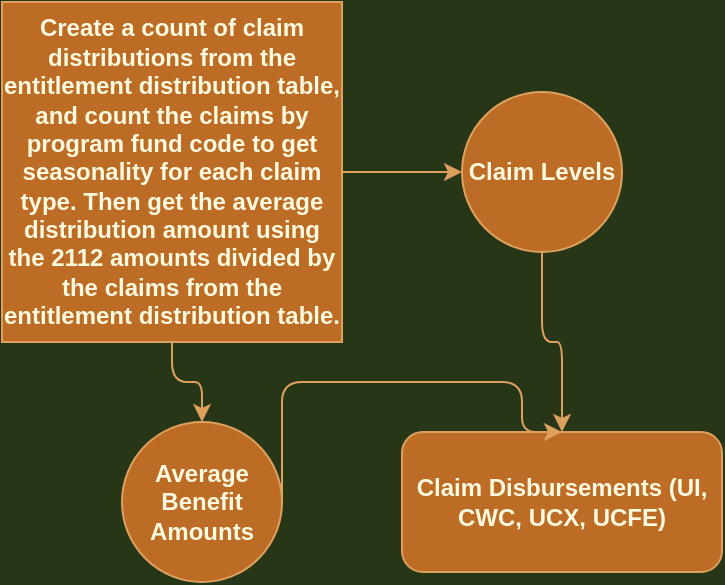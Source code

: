<mxfile version="20.1.1" type="github">
  <diagram id="C5RBs43oDa-KdzZeNtuy" name="Page-1">
    <mxGraphModel dx="1038" dy="547" grid="1" gridSize="10" guides="1" tooltips="1" connect="1" arrows="1" fold="1" page="1" pageScale="1" pageWidth="827" pageHeight="1169" background="#283618" math="0" shadow="0">
      <root>
        <mxCell id="WIyWlLk6GJQsqaUBKTNV-0" />
        <mxCell id="WIyWlLk6GJQsqaUBKTNV-1" parent="WIyWlLk6GJQsqaUBKTNV-0" />
        <mxCell id="WIyWlLk6GJQsqaUBKTNV-3" value="&lt;b&gt;Claim Disbursements (UI, CWC, UCX, UCFE)&lt;/b&gt;" style="rounded=1;whiteSpace=wrap;html=1;fontSize=12;glass=0;strokeWidth=1;shadow=0;fillColor=#BC6C25;strokeColor=#DDA15E;fontColor=#FEFAE0;" parent="WIyWlLk6GJQsqaUBKTNV-1" vertex="1">
          <mxGeometry x="210" y="235" width="160" height="70" as="geometry" />
        </mxCell>
        <mxCell id="bWDST8uhisJoDBvzoeGQ-3" value="" style="edgeStyle=orthogonalEdgeStyle;curved=0;rounded=1;sketch=0;orthogonalLoop=1;jettySize=auto;html=1;fontColor=#FEFAE0;strokeColor=#DDA15E;fillColor=#BC6C25;entryX=0.5;entryY=0;entryDx=0;entryDy=0;exitX=1;exitY=0.5;exitDx=0;exitDy=0;" edge="1" parent="WIyWlLk6GJQsqaUBKTNV-1" source="bWDST8uhisJoDBvzoeGQ-0" target="WIyWlLk6GJQsqaUBKTNV-3">
          <mxGeometry relative="1" as="geometry">
            <mxPoint x="470" y="200" as="targetPoint" />
            <Array as="points">
              <mxPoint x="150" y="210" />
              <mxPoint x="270" y="210" />
              <mxPoint x="270" y="235" />
            </Array>
          </mxGeometry>
        </mxCell>
        <mxCell id="bWDST8uhisJoDBvzoeGQ-0" value="&lt;b&gt;Average Benefit Amounts&lt;/b&gt;" style="ellipse;whiteSpace=wrap;html=1;aspect=fixed;rounded=0;sketch=0;fontColor=#FEFAE0;strokeColor=#DDA15E;fillColor=#BC6C25;" vertex="1" parent="WIyWlLk6GJQsqaUBKTNV-1">
          <mxGeometry x="70" y="230" width="80" height="80" as="geometry" />
        </mxCell>
        <mxCell id="bWDST8uhisJoDBvzoeGQ-4" value="" style="edgeStyle=orthogonalEdgeStyle;curved=0;rounded=1;sketch=0;orthogonalLoop=1;jettySize=auto;html=1;fontColor=#FEFAE0;strokeColor=#DDA15E;fillColor=#BC6C25;" edge="1" parent="WIyWlLk6GJQsqaUBKTNV-1" source="bWDST8uhisJoDBvzoeGQ-1" target="WIyWlLk6GJQsqaUBKTNV-3">
          <mxGeometry relative="1" as="geometry" />
        </mxCell>
        <mxCell id="bWDST8uhisJoDBvzoeGQ-1" value="&lt;b&gt;Claim Levels&lt;/b&gt;" style="ellipse;whiteSpace=wrap;html=1;aspect=fixed;rounded=0;sketch=0;fontColor=#FEFAE0;strokeColor=#DDA15E;fillColor=#BC6C25;" vertex="1" parent="WIyWlLk6GJQsqaUBKTNV-1">
          <mxGeometry x="240" y="65" width="80" height="80" as="geometry" />
        </mxCell>
        <mxCell id="bWDST8uhisJoDBvzoeGQ-7" value="" style="edgeStyle=orthogonalEdgeStyle;curved=0;rounded=1;sketch=0;orthogonalLoop=1;jettySize=auto;html=1;fontColor=#FEFAE0;strokeColor=#DDA15E;fillColor=#BC6C25;" edge="1" parent="WIyWlLk6GJQsqaUBKTNV-1" source="bWDST8uhisJoDBvzoeGQ-5" target="bWDST8uhisJoDBvzoeGQ-1">
          <mxGeometry relative="1" as="geometry" />
        </mxCell>
        <mxCell id="bWDST8uhisJoDBvzoeGQ-8" value="" style="edgeStyle=orthogonalEdgeStyle;curved=0;rounded=1;sketch=0;orthogonalLoop=1;jettySize=auto;html=1;fontColor=#FEFAE0;strokeColor=#DDA15E;fillColor=#BC6C25;" edge="1" parent="WIyWlLk6GJQsqaUBKTNV-1" source="bWDST8uhisJoDBvzoeGQ-5" target="bWDST8uhisJoDBvzoeGQ-0">
          <mxGeometry relative="1" as="geometry" />
        </mxCell>
        <mxCell id="bWDST8uhisJoDBvzoeGQ-5" value="&lt;b&gt;Create a count of claim distributions from the entitlement distribution table, and count the claims by program fund code to get seasonality for each claim type. Then get the average distribution amount using the 2112 amounts divided by the claims from the entitlement distribution table.&lt;/b&gt;" style="whiteSpace=wrap;html=1;fillColor=#BC6C25;strokeColor=#DDA15E;fontColor=#FEFAE0;rounded=0;sketch=0;" vertex="1" parent="WIyWlLk6GJQsqaUBKTNV-1">
          <mxGeometry x="10" y="20" width="170" height="170" as="geometry" />
        </mxCell>
      </root>
    </mxGraphModel>
  </diagram>
</mxfile>
